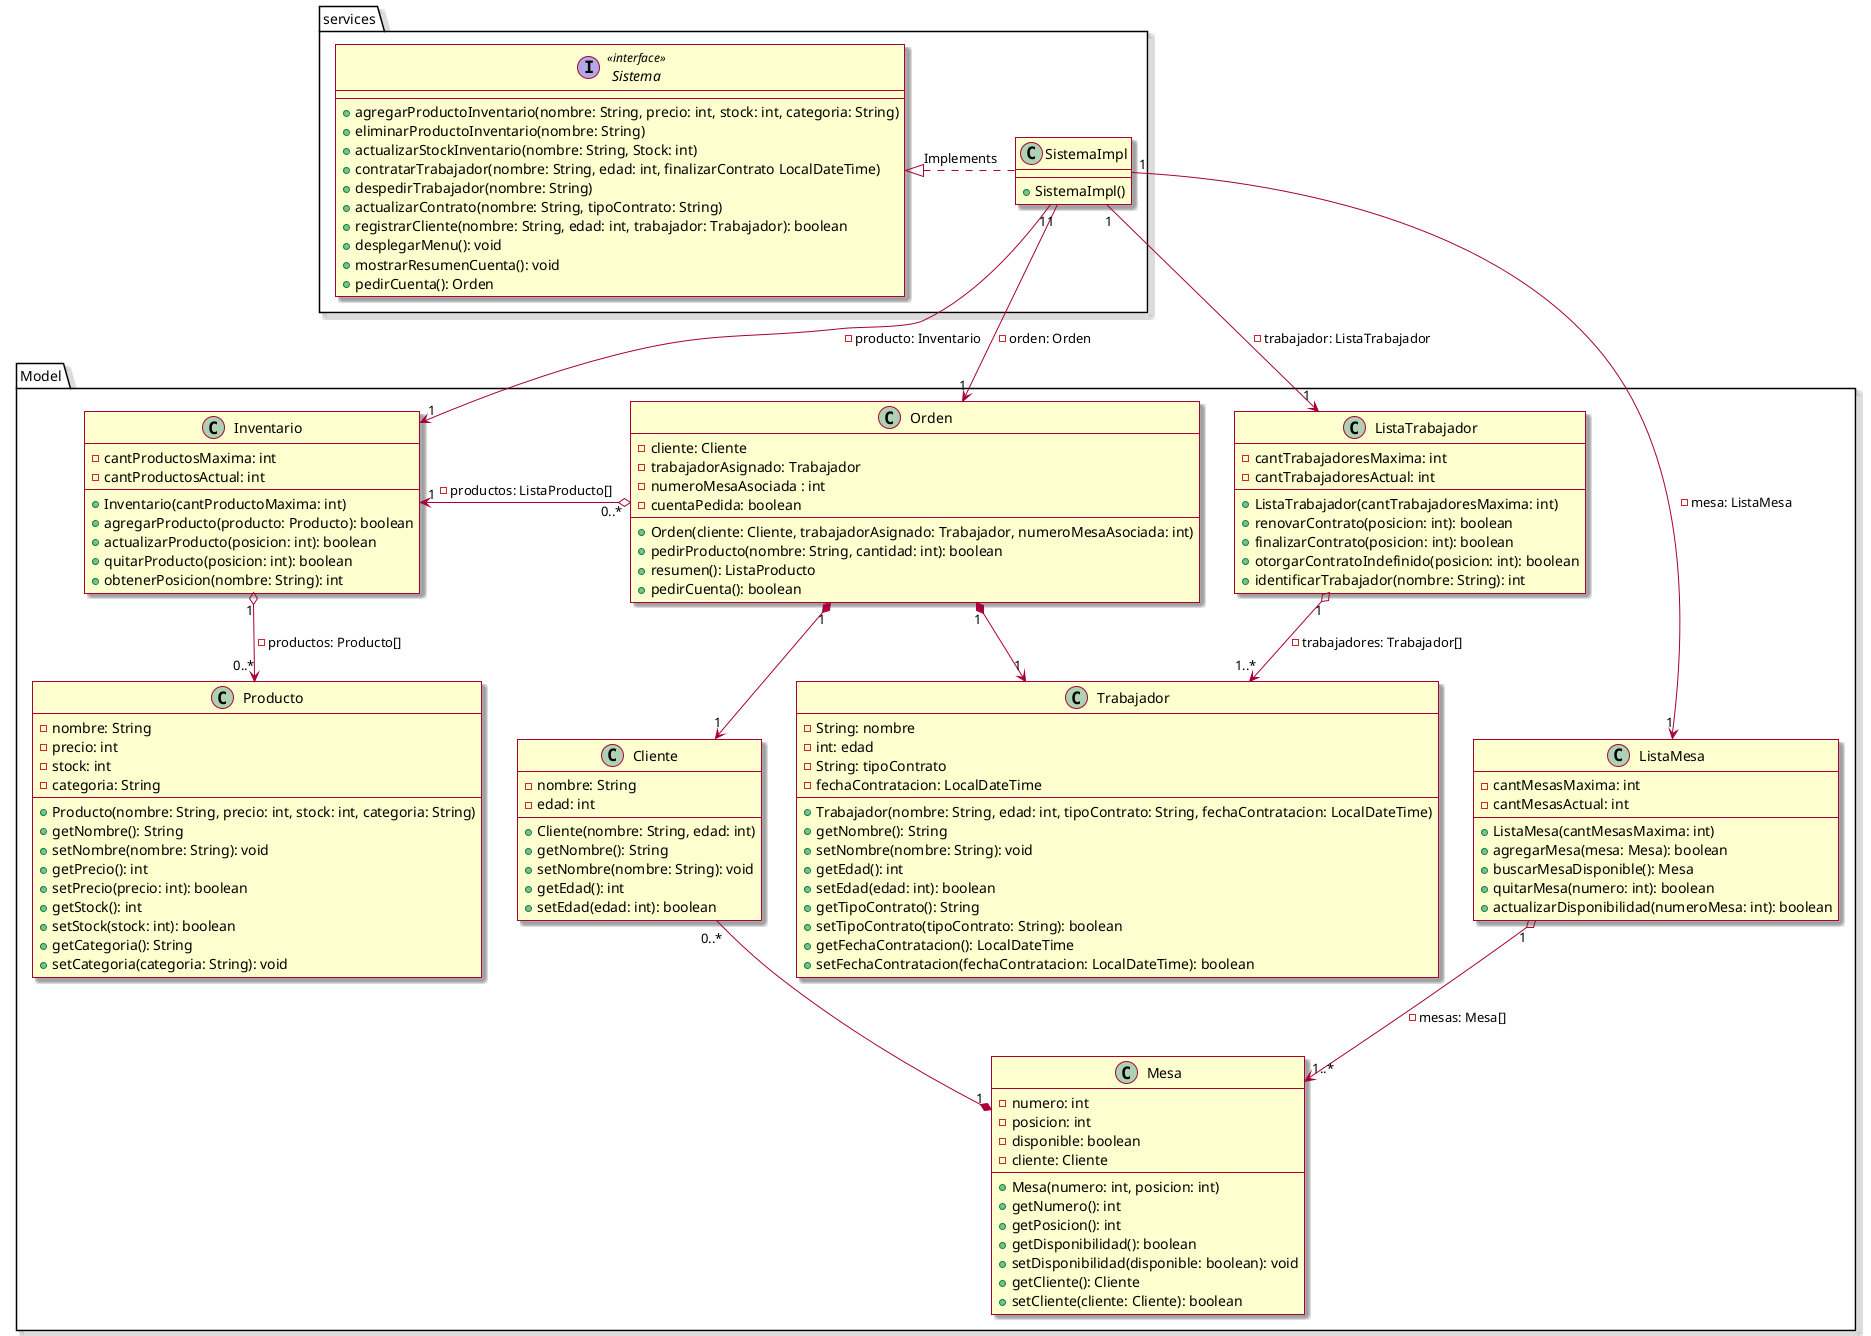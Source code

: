 @startuml
skin rose

package "services" {

    interface Sistema <<interface>> {

        +agregarProductoInventario(nombre: String, precio: int, stock: int, categoria: String)
        +eliminarProductoInventario(nombre: String)
        +actualizarStockInventario(nombre: String, Stock: int)
        +contratarTrabajador(nombre: String, edad: int, finalizarContrato LocalDateTime)
        +despedirTrabajador(nombre: String)
        +actualizarContrato(nombre: String, tipoContrato: String)
        +registrarCliente(nombre: String, edad: int, trabajador: Trabajador): boolean
        +desplegarMenu(): void
        +mostrarResumenCuenta(): void
        +pedirCuenta(): Orden

    }

    class SistemaImpl{

        +SistemaImpl()
    }

    Sistema <|.right. SistemaImpl: Implements
}


package "Model" {

    class Orden {

        -cliente: Cliente
        -trabajadorAsignado: Trabajador
        -numeroMesaAsociada : int
        -cuentaPedida: boolean

        +Orden(cliente: Cliente, trabajadorAsignado: Trabajador, numeroMesaAsociada: int)
        +pedirProducto(nombre: String, cantidad: int): boolean
        +resumen(): ListaProducto
        +pedirCuenta(): boolean
    }

    Orden "0..*" o-left-> "1" Inventario: -productos: ListaProducto[]
    Orden "1" *--> "1" Cliente
    Orden "1" *--> "1" Trabajador
    SistemaImpl "1" --> "1" Orden: -orden: Orden

    class ListaMesa {

        -cantMesasMaxima: int
        -cantMesasActual: int

        +ListaMesa(cantMesasMaxima: int)
        +agregarMesa(mesa: Mesa): boolean
        +buscarMesaDisponible(): Mesa
        +quitarMesa(numero: int): boolean
        +actualizarDisponibilidad(numeroMesa: int): boolean
    }

    class Mesa {

        -numero: int
        -posicion: int
        -disponible: boolean
        -cliente: Cliente

        +Mesa(numero: int, posicion: int)
        +getNumero(): int
        +getPosicion(): int
        +getDisponibilidad(): boolean
        +setDisponibilidad(disponible: boolean): void
        +getCliente(): Cliente
        +setCliente(cliente: Cliente): boolean
    }

    class Cliente {

        -nombre: String
        -edad: int

        +Cliente(nombre: String, edad: int)
        +getNombre(): String
        +setNombre(nombre: String): void
        +getEdad(): int
        +setEdad(edad: int): boolean
    }

    Mesa "1" *-up- "0..*" Cliente
    ListaMesa "1" o--> "1..*" Mesa: -mesas: Mesa[]
    SistemaImpl "1" --> "1" ListaMesa: -mesa: ListaMesa

    class ListaTrabajador {

        -cantTrabajadoresMaxima: int
        -cantTrabajadoresActual: int

        +ListaTrabajador(cantTrabajadoresMaxima: int)
        +renovarContrato(posicion: int): boolean
        +finalizarContrato(posicion: int): boolean
        +otorgarContratoIndefinido(posicion: int): boolean
        +identificarTrabajador(nombre: String): int
    }

    class Trabajador {

        -String: nombre
        -int: edad
        -String: tipoContrato
        -fechaContratacion: LocalDateTime

        +Trabajador(nombre: String, edad: int, tipoContrato: String, fechaContratacion: LocalDateTime)
        +getNombre(): String
        +setNombre(nombre: String): void
        +getEdad(): int
        +setEdad(edad: int): boolean
        +getTipoContrato(): String
        +setTipoContrato(tipoContrato: String): boolean
        +getFechaContratacion(): LocalDateTime
        +setFechaContratacion(fechaContratacion: LocalDateTime): boolean
    }

    ListaTrabajador "1" o--> "1..*" Trabajador: -trabajadores: Trabajador[]
    SistemaImpl "1" --> "1" ListaTrabajador: -trabajador: ListaTrabajador

    class Inventario {

            -cantProductosMaxima: int
            -cantProductosActual: int

            +Inventario(cantProductoMaxima: int)
            +agregarProducto(producto: Producto): boolean
            +actualizarProducto(posicion: int): boolean
            +quitarProducto(posicion: int): boolean
            +obtenerPosicion(nombre: String): int
        }

        class Producto {

            -nombre: String
            -precio: int
            -stock: int
            -categoria: String

            +Producto(nombre: String, precio: int, stock: int, categoria: String)
            +getNombre(): String
            +setNombre(nombre: String): void
            +getPrecio(): int
            +setPrecio(precio: int): boolean
            +getStock(): int
            +setStock(stock: int): boolean
            +getCategoria(): String
            +setCategoria(categoria: String): void
        }

        Inventario "1" o--> "0..*" Producto: -productos: Producto[]
        SistemaImpl "1" --> "1" Inventario: -producto: Inventario
}
@enduml
